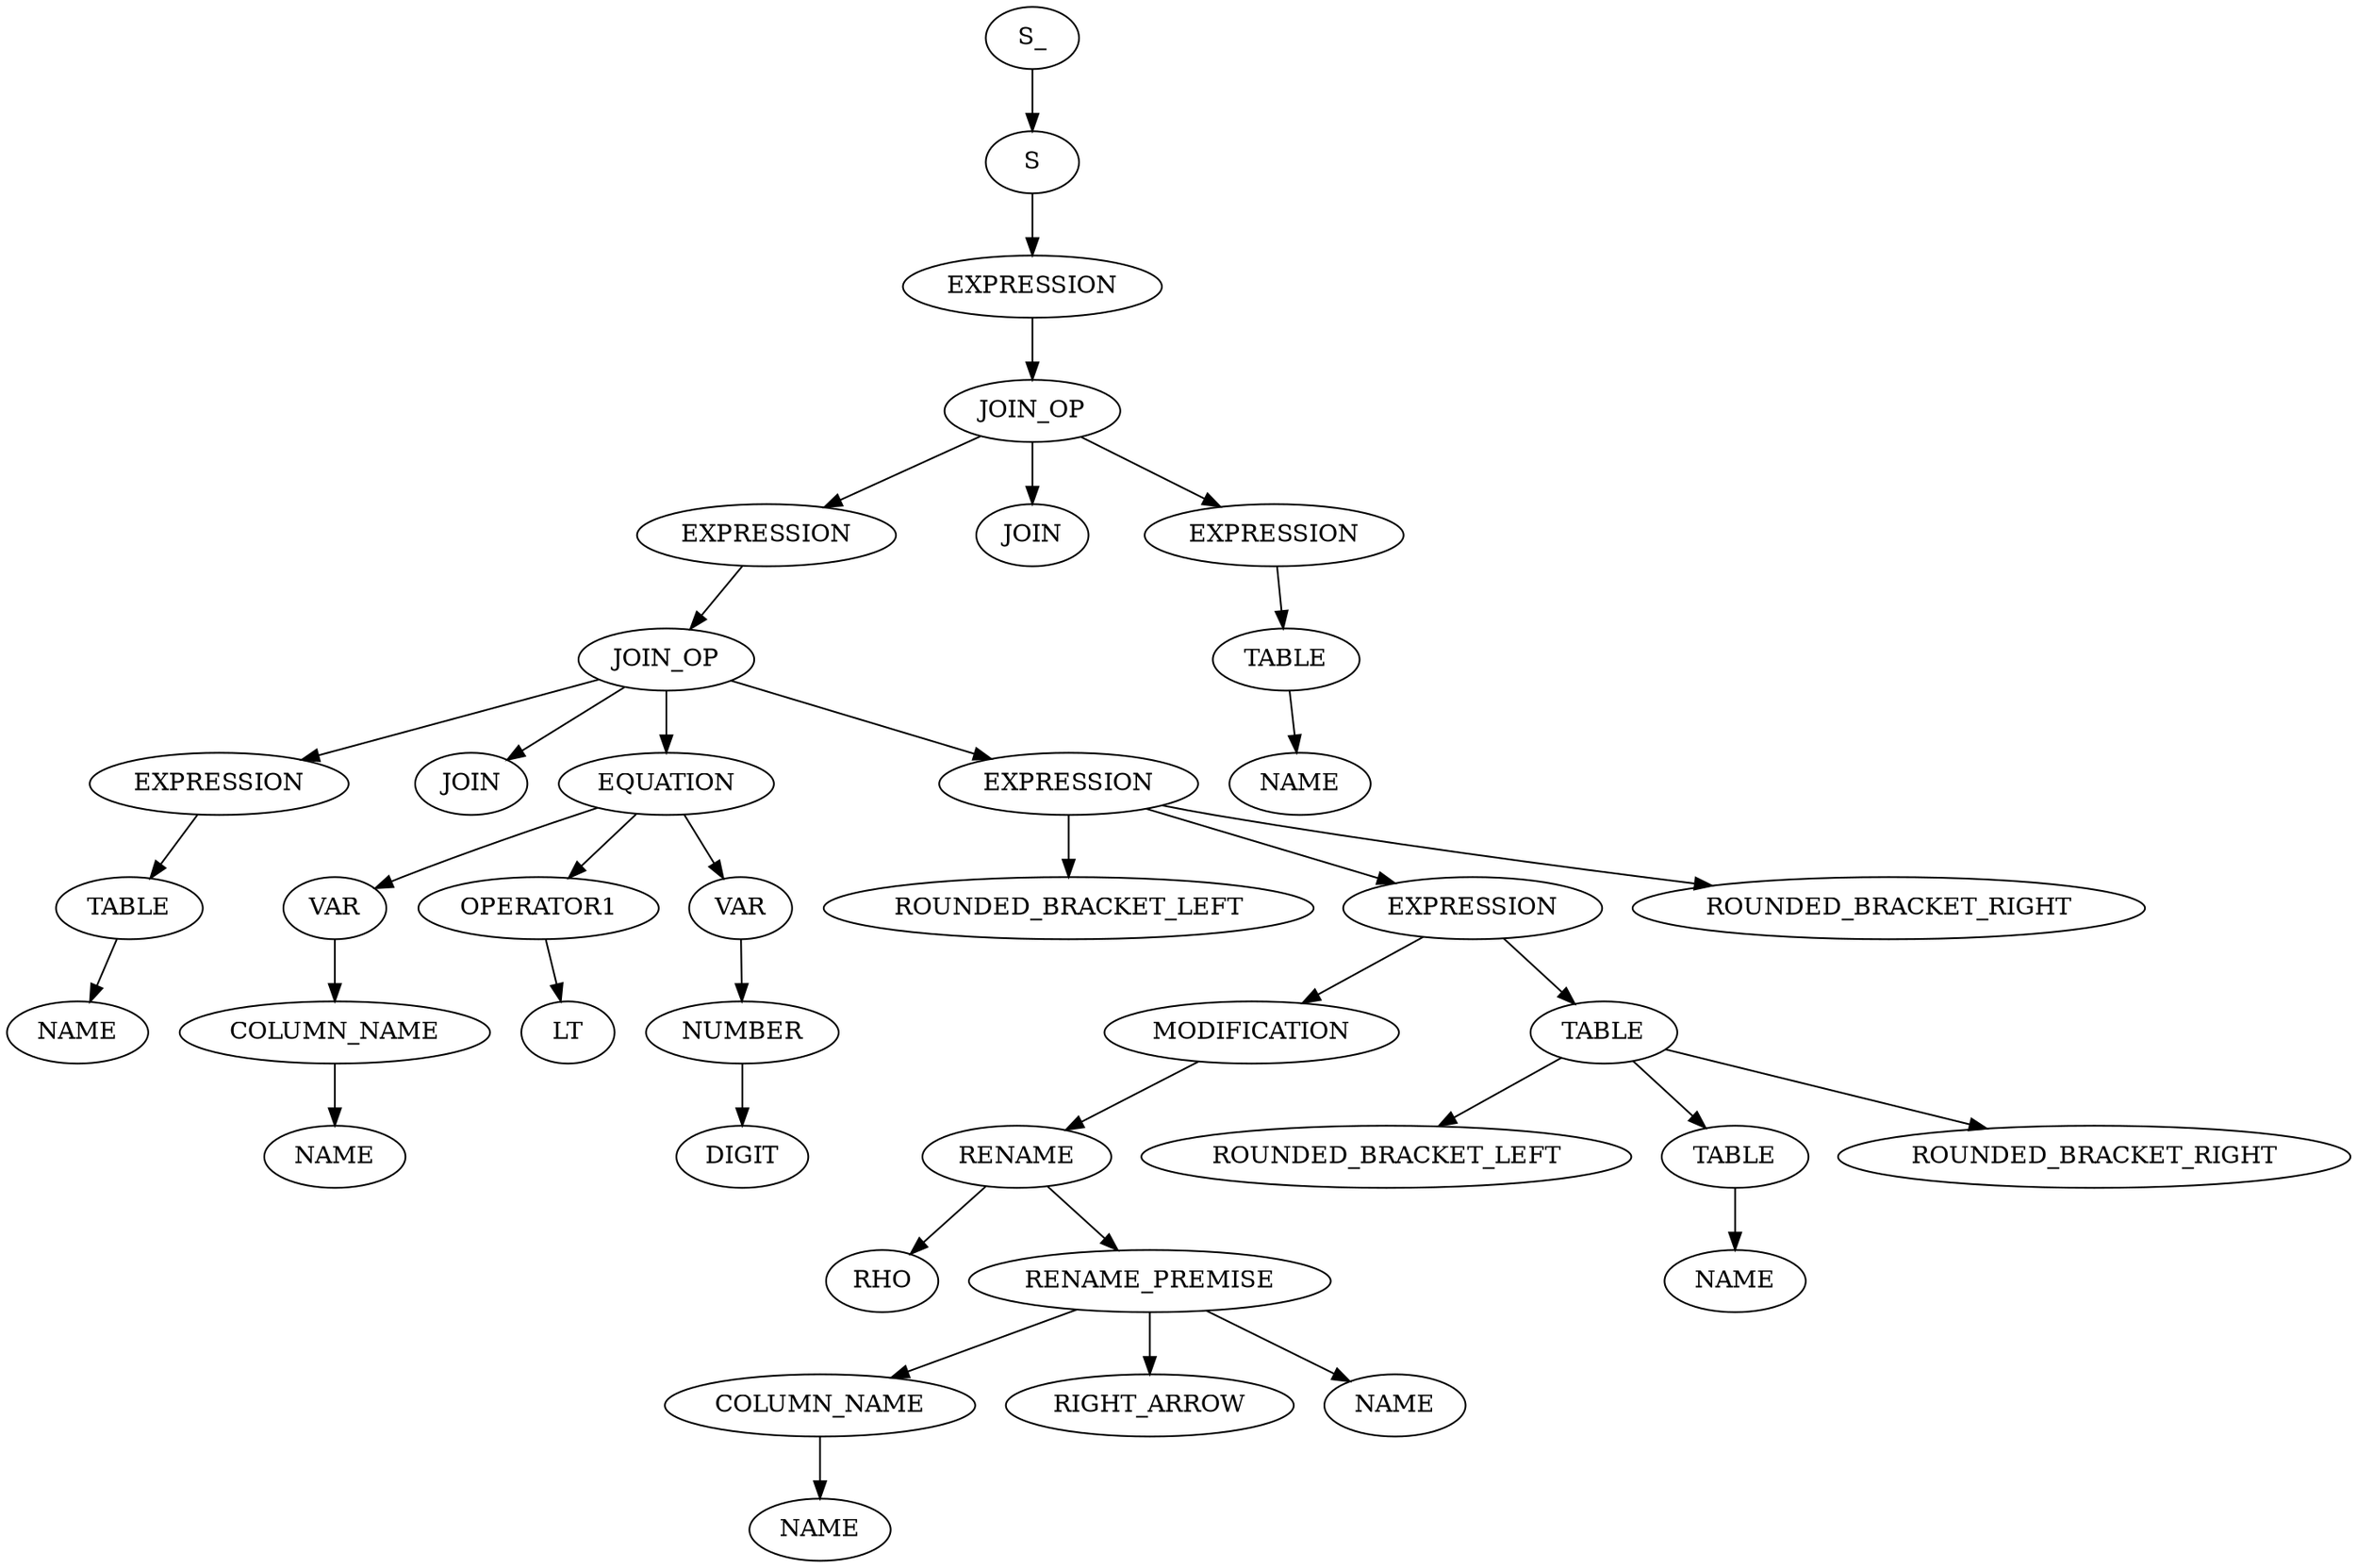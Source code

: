 digraph ParseTree {
  0 [label="S_"];
  0 -> 1
  1 [label="S"];
  1 -> 2
  2 [label="EXPRESSION"];
  2 -> 3
  3 [label="JOIN_OP"];
  3 -> 4
  4 [label="EXPRESSION"];
  4 -> 5
  5 [label="JOIN_OP"];
  5 -> 6
  6 [label="EXPRESSION"];
  6 -> 7
  7 [label="TABLE"];
  7 -> 8
  8 [label="NAME"];
  5 -> 9
  9 [label="JOIN"];
  5 -> 10
  10 [label="EQUATION"];
  10 -> 11
  11 [label="VAR"];
  11 -> 12
  12 [label="COLUMN_NAME"];
  12 -> 13
  13 [label="NAME"];
  10 -> 14
  14 [label="OPERATOR1"];
  14 -> 15
  15 [label="LT"];
  10 -> 16
  16 [label="VAR"];
  16 -> 17
  17 [label="NUMBER"];
  17 -> 18
  18 [label="DIGIT"];
  5 -> 19
  19 [label="EXPRESSION"];
  19 -> 20
  20 [label="ROUNDED_BRACKET_LEFT"];
  19 -> 21
  21 [label="EXPRESSION"];
  21 -> 22
  22 [label="MODIFICATION"];
  22 -> 23
  23 [label="RENAME"];
  23 -> 24
  24 [label="RHO"];
  23 -> 25
  25 [label="RENAME_PREMISE"];
  25 -> 26
  26 [label="COLUMN_NAME"];
  26 -> 27
  27 [label="NAME"];
  25 -> 28
  28 [label="RIGHT_ARROW"];
  25 -> 29
  29 [label="NAME"];
  21 -> 30
  30 [label="TABLE"];
  30 -> 31
  31 [label="ROUNDED_BRACKET_LEFT"];
  30 -> 32
  32 [label="TABLE"];
  32 -> 33
  33 [label="NAME"];
  30 -> 34
  34 [label="ROUNDED_BRACKET_RIGHT"];
  19 -> 35
  35 [label="ROUNDED_BRACKET_RIGHT"];
  3 -> 36
  36 [label="JOIN"];
  3 -> 37
  37 [label="EXPRESSION"];
  37 -> 38
  38 [label="TABLE"];
  38 -> 39
  39 [label="NAME"];
}
